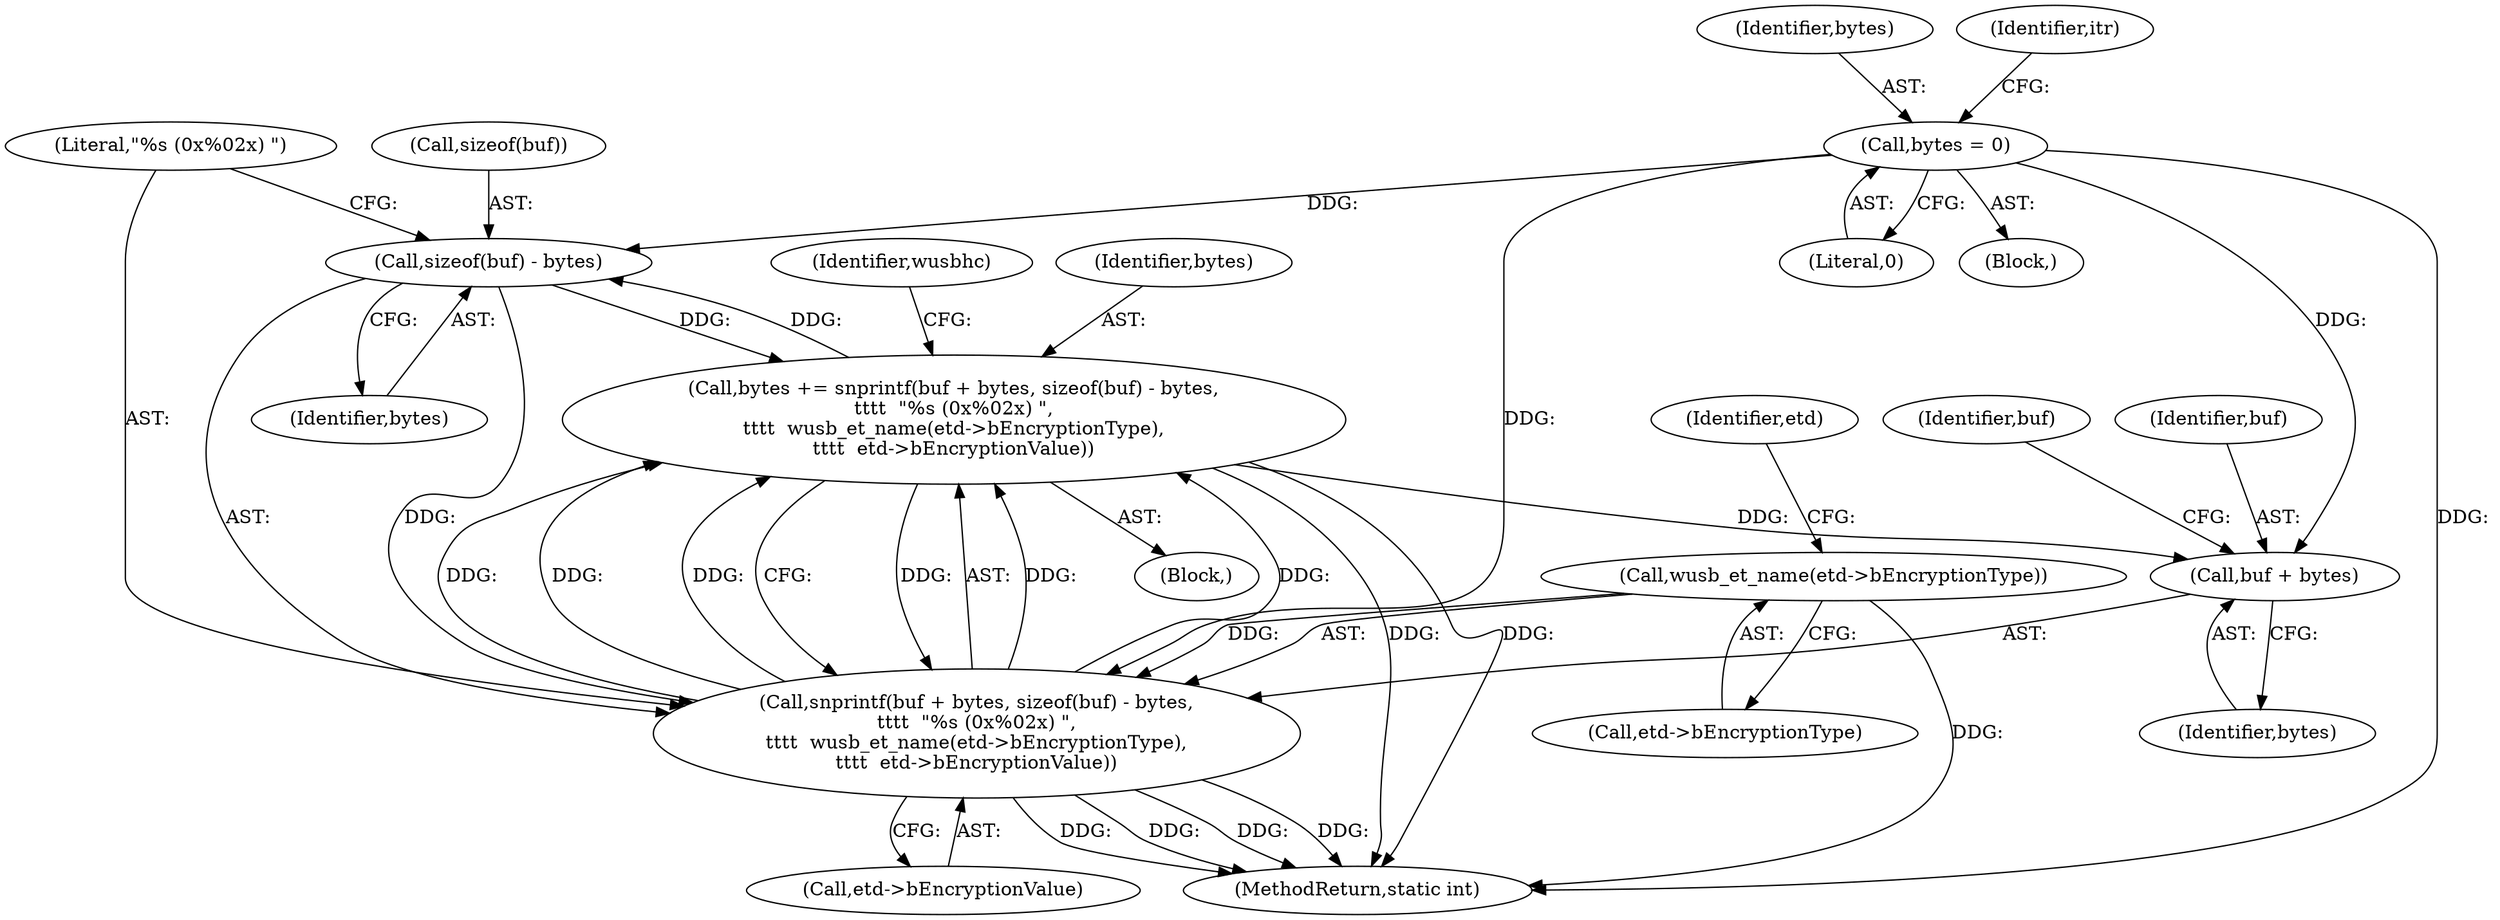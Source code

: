 digraph "0_linux_704620afc70cf47abb9d6a1a57f3825d2bca49cf_1@API" {
"1000346" [label="(Call,sizeof(buf) - bytes)"];
"1000284" [label="(Call,bytes = 0)"];
"1000340" [label="(Call,bytes += snprintf(buf + bytes, sizeof(buf) - bytes,\n\t\t\t\t  \"%s (0x%02x) \",\n\t\t\t\t  wusb_et_name(etd->bEncryptionType),\n\t\t\t\t  etd->bEncryptionValue))"];
"1000342" [label="(Call,snprintf(buf + bytes, sizeof(buf) - bytes,\n\t\t\t\t  \"%s (0x%02x) \",\n\t\t\t\t  wusb_et_name(etd->bEncryptionType),\n\t\t\t\t  etd->bEncryptionValue))"];
"1000346" [label="(Call,sizeof(buf) - bytes)"];
"1000351" [label="(Call,wusb_et_name(etd->bEncryptionType))"];
"1000343" [label="(Call,buf + bytes)"];
"1000285" [label="(Identifier,bytes)"];
"1000348" [label="(Identifier,buf)"];
"1000355" [label="(Call,etd->bEncryptionValue)"];
"1000349" [label="(Identifier,bytes)"];
"1000345" [label="(Identifier,bytes)"];
"1000291" [label="(Block,)"];
"1000360" [label="(Identifier,wusbhc)"];
"1000381" [label="(MethodReturn,static int)"];
"1000284" [label="(Call,bytes = 0)"];
"1000286" [label="(Literal,0)"];
"1000340" [label="(Call,bytes += snprintf(buf + bytes, sizeof(buf) - bytes,\n\t\t\t\t  \"%s (0x%02x) \",\n\t\t\t\t  wusb_et_name(etd->bEncryptionType),\n\t\t\t\t  etd->bEncryptionValue))"];
"1000289" [label="(Identifier,itr)"];
"1000346" [label="(Call,sizeof(buf) - bytes)"];
"1000342" [label="(Call,snprintf(buf + bytes, sizeof(buf) - bytes,\n\t\t\t\t  \"%s (0x%02x) \",\n\t\t\t\t  wusb_et_name(etd->bEncryptionType),\n\t\t\t\t  etd->bEncryptionValue))"];
"1000341" [label="(Identifier,bytes)"];
"1000344" [label="(Identifier,buf)"];
"1000347" [label="(Call,sizeof(buf))"];
"1000350" [label="(Literal,\"%s (0x%02x) \")"];
"1000343" [label="(Call,buf + bytes)"];
"1000105" [label="(Block,)"];
"1000356" [label="(Identifier,etd)"];
"1000352" [label="(Call,etd->bEncryptionType)"];
"1000351" [label="(Call,wusb_et_name(etd->bEncryptionType))"];
"1000346" -> "1000342"  [label="AST: "];
"1000346" -> "1000349"  [label="CFG: "];
"1000347" -> "1000346"  [label="AST: "];
"1000349" -> "1000346"  [label="AST: "];
"1000350" -> "1000346"  [label="CFG: "];
"1000346" -> "1000340"  [label="DDG: "];
"1000346" -> "1000342"  [label="DDG: "];
"1000284" -> "1000346"  [label="DDG: "];
"1000340" -> "1000346"  [label="DDG: "];
"1000284" -> "1000105"  [label="AST: "];
"1000284" -> "1000286"  [label="CFG: "];
"1000285" -> "1000284"  [label="AST: "];
"1000286" -> "1000284"  [label="AST: "];
"1000289" -> "1000284"  [label="CFG: "];
"1000284" -> "1000381"  [label="DDG: "];
"1000284" -> "1000342"  [label="DDG: "];
"1000284" -> "1000343"  [label="DDG: "];
"1000340" -> "1000291"  [label="AST: "];
"1000340" -> "1000342"  [label="CFG: "];
"1000341" -> "1000340"  [label="AST: "];
"1000342" -> "1000340"  [label="AST: "];
"1000360" -> "1000340"  [label="CFG: "];
"1000340" -> "1000381"  [label="DDG: "];
"1000340" -> "1000381"  [label="DDG: "];
"1000342" -> "1000340"  [label="DDG: "];
"1000342" -> "1000340"  [label="DDG: "];
"1000342" -> "1000340"  [label="DDG: "];
"1000342" -> "1000340"  [label="DDG: "];
"1000342" -> "1000340"  [label="DDG: "];
"1000340" -> "1000342"  [label="DDG: "];
"1000340" -> "1000343"  [label="DDG: "];
"1000342" -> "1000355"  [label="CFG: "];
"1000343" -> "1000342"  [label="AST: "];
"1000350" -> "1000342"  [label="AST: "];
"1000351" -> "1000342"  [label="AST: "];
"1000355" -> "1000342"  [label="AST: "];
"1000342" -> "1000381"  [label="DDG: "];
"1000342" -> "1000381"  [label="DDG: "];
"1000342" -> "1000381"  [label="DDG: "];
"1000342" -> "1000381"  [label="DDG: "];
"1000351" -> "1000342"  [label="DDG: "];
"1000351" -> "1000352"  [label="CFG: "];
"1000352" -> "1000351"  [label="AST: "];
"1000356" -> "1000351"  [label="CFG: "];
"1000351" -> "1000381"  [label="DDG: "];
"1000343" -> "1000345"  [label="CFG: "];
"1000344" -> "1000343"  [label="AST: "];
"1000345" -> "1000343"  [label="AST: "];
"1000348" -> "1000343"  [label="CFG: "];
}
